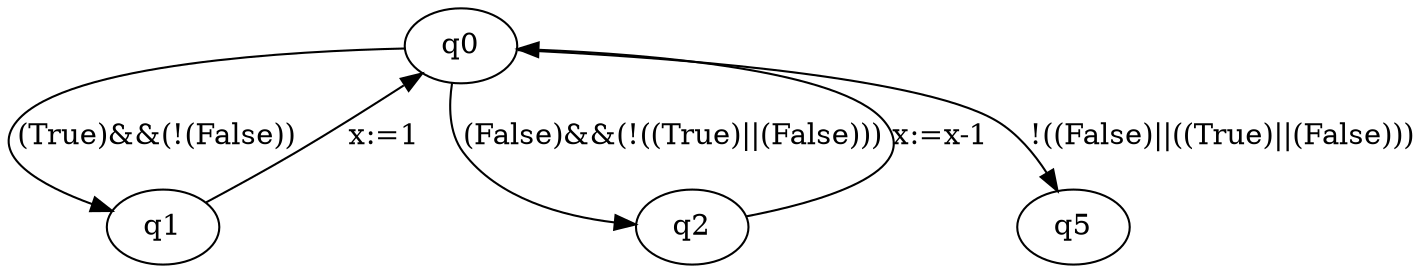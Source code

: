 strict digraph {
q0 -> q1[label="(True)&&(!(False))"];
q1 -> q0[label="x:=1"];
q0 -> q2[label="(False)&&(!((True)||(False)))"];
q2 -> q0[label="x:=x-1"];
q0 -> q5[label="!((False)||((True)||(False)))"];
}
